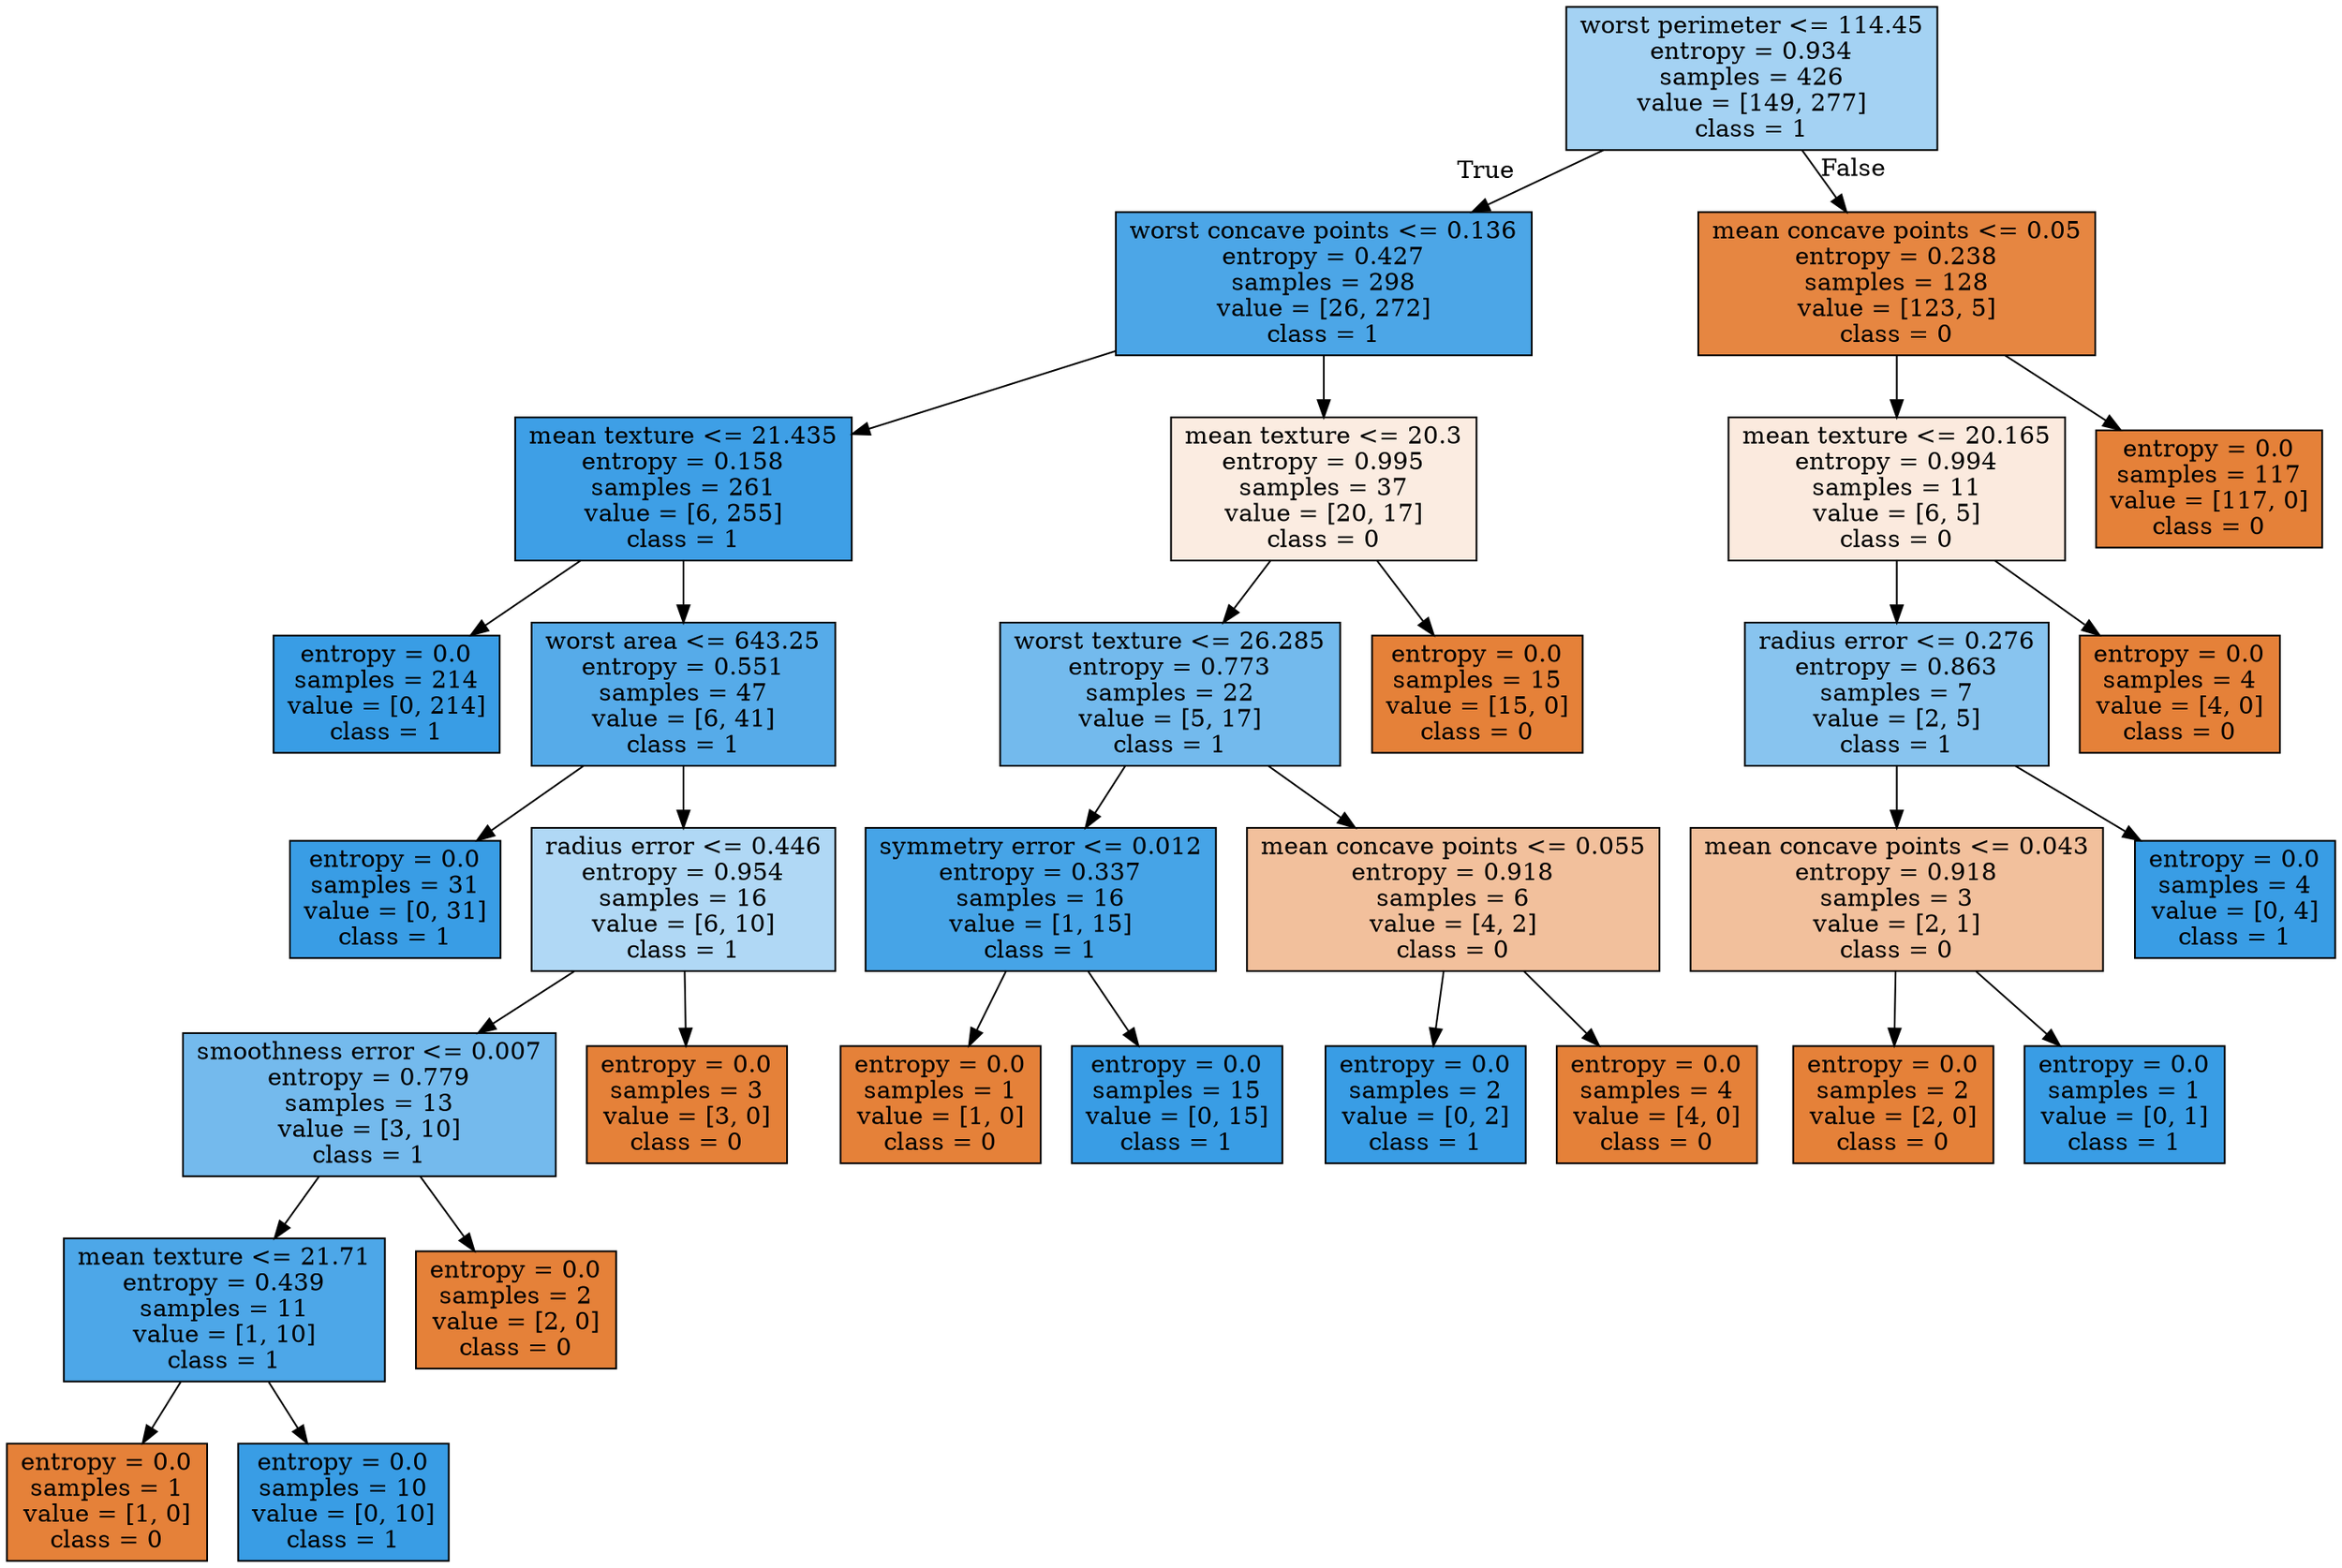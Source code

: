 digraph Tree {
node [shape=box, style="filled", color="black"] ;
0 [label="worst perimeter <= 114.45\nentropy = 0.934\nsamples = 426\nvalue = [149, 277]\nclass = 1", fillcolor="#a4d2f3"] ;
1 [label="worst concave points <= 0.136\nentropy = 0.427\nsamples = 298\nvalue = [26, 272]\nclass = 1", fillcolor="#4ca6e7"] ;
0 -> 1 [labeldistance=2.5, labelangle=45, headlabel="True"] ;
2 [label="mean texture <= 21.435\nentropy = 0.158\nsamples = 261\nvalue = [6, 255]\nclass = 1", fillcolor="#3e9fe6"] ;
1 -> 2 ;
3 [label="entropy = 0.0\nsamples = 214\nvalue = [0, 214]\nclass = 1", fillcolor="#399de5"] ;
2 -> 3 ;
4 [label="worst area <= 643.25\nentropy = 0.551\nsamples = 47\nvalue = [6, 41]\nclass = 1", fillcolor="#56abe9"] ;
2 -> 4 ;
5 [label="entropy = 0.0\nsamples = 31\nvalue = [0, 31]\nclass = 1", fillcolor="#399de5"] ;
4 -> 5 ;
6 [label="radius error <= 0.446\nentropy = 0.954\nsamples = 16\nvalue = [6, 10]\nclass = 1", fillcolor="#b0d8f5"] ;
4 -> 6 ;
7 [label="smoothness error <= 0.007\nentropy = 0.779\nsamples = 13\nvalue = [3, 10]\nclass = 1", fillcolor="#74baed"] ;
6 -> 7 ;
8 [label="mean texture <= 21.71\nentropy = 0.439\nsamples = 11\nvalue = [1, 10]\nclass = 1", fillcolor="#4da7e8"] ;
7 -> 8 ;
9 [label="entropy = 0.0\nsamples = 1\nvalue = [1, 0]\nclass = 0", fillcolor="#e58139"] ;
8 -> 9 ;
10 [label="entropy = 0.0\nsamples = 10\nvalue = [0, 10]\nclass = 1", fillcolor="#399de5"] ;
8 -> 10 ;
11 [label="entropy = 0.0\nsamples = 2\nvalue = [2, 0]\nclass = 0", fillcolor="#e58139"] ;
7 -> 11 ;
12 [label="entropy = 0.0\nsamples = 3\nvalue = [3, 0]\nclass = 0", fillcolor="#e58139"] ;
6 -> 12 ;
13 [label="mean texture <= 20.3\nentropy = 0.995\nsamples = 37\nvalue = [20, 17]\nclass = 0", fillcolor="#fbece1"] ;
1 -> 13 ;
14 [label="worst texture <= 26.285\nentropy = 0.773\nsamples = 22\nvalue = [5, 17]\nclass = 1", fillcolor="#73baed"] ;
13 -> 14 ;
15 [label="symmetry error <= 0.012\nentropy = 0.337\nsamples = 16\nvalue = [1, 15]\nclass = 1", fillcolor="#46a4e7"] ;
14 -> 15 ;
16 [label="entropy = 0.0\nsamples = 1\nvalue = [1, 0]\nclass = 0", fillcolor="#e58139"] ;
15 -> 16 ;
17 [label="entropy = 0.0\nsamples = 15\nvalue = [0, 15]\nclass = 1", fillcolor="#399de5"] ;
15 -> 17 ;
18 [label="mean concave points <= 0.055\nentropy = 0.918\nsamples = 6\nvalue = [4, 2]\nclass = 0", fillcolor="#f2c09c"] ;
14 -> 18 ;
19 [label="entropy = 0.0\nsamples = 2\nvalue = [0, 2]\nclass = 1", fillcolor="#399de5"] ;
18 -> 19 ;
20 [label="entropy = 0.0\nsamples = 4\nvalue = [4, 0]\nclass = 0", fillcolor="#e58139"] ;
18 -> 20 ;
21 [label="entropy = 0.0\nsamples = 15\nvalue = [15, 0]\nclass = 0", fillcolor="#e58139"] ;
13 -> 21 ;
22 [label="mean concave points <= 0.05\nentropy = 0.238\nsamples = 128\nvalue = [123, 5]\nclass = 0", fillcolor="#e68641"] ;
0 -> 22 [labeldistance=2.5, labelangle=-45, headlabel="False"] ;
23 [label="mean texture <= 20.165\nentropy = 0.994\nsamples = 11\nvalue = [6, 5]\nclass = 0", fillcolor="#fbeade"] ;
22 -> 23 ;
24 [label="radius error <= 0.276\nentropy = 0.863\nsamples = 7\nvalue = [2, 5]\nclass = 1", fillcolor="#88c4ef"] ;
23 -> 24 ;
25 [label="mean concave points <= 0.043\nentropy = 0.918\nsamples = 3\nvalue = [2, 1]\nclass = 0", fillcolor="#f2c09c"] ;
24 -> 25 ;
26 [label="entropy = 0.0\nsamples = 2\nvalue = [2, 0]\nclass = 0", fillcolor="#e58139"] ;
25 -> 26 ;
27 [label="entropy = 0.0\nsamples = 1\nvalue = [0, 1]\nclass = 1", fillcolor="#399de5"] ;
25 -> 27 ;
28 [label="entropy = 0.0\nsamples = 4\nvalue = [0, 4]\nclass = 1", fillcolor="#399de5"] ;
24 -> 28 ;
29 [label="entropy = 0.0\nsamples = 4\nvalue = [4, 0]\nclass = 0", fillcolor="#e58139"] ;
23 -> 29 ;
30 [label="entropy = 0.0\nsamples = 117\nvalue = [117, 0]\nclass = 0", fillcolor="#e58139"] ;
22 -> 30 ;
}